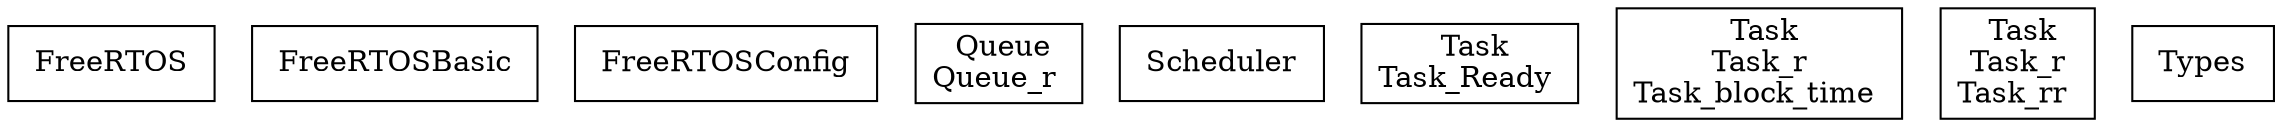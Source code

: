 digraph {
FreeRTOS [ label=" FreeRTOS " shape= box ]
FreeRTOSBasic [ label=" FreeRTOSBasic " shape= box ]
FreeRTOSConfig [ label=" FreeRTOSConfig " shape= box ]
Queue_r [ label=" Queue\nQueue_r " shape= box ]
Scheduler [ label=" Scheduler " shape= box ]
Task_Ready [ label=" Task\nTask_Ready " shape= box ]
Task_block_time [ label=" Task\nTask_r\nTask_block_time " shape= box ]
Task_rr [ label=" Task\nTask_r\nTask_rr " shape= box ]
Types [ label=" Types " shape= box ]

}
